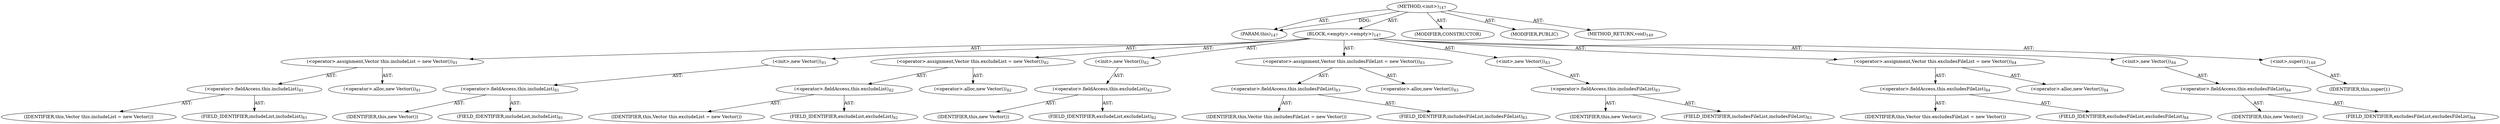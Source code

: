 digraph "&lt;init&gt;" {  
"111669149704" [label = <(METHOD,&lt;init&gt;)<SUB>147</SUB>> ]
"115964117014" [label = <(PARAM,this)<SUB>147</SUB>> ]
"25769803790" [label = <(BLOCK,&lt;empty&gt;,&lt;empty&gt;)<SUB>147</SUB>> ]
"30064771121" [label = <(&lt;operator&gt;.assignment,Vector this.includeList = new Vector())<SUB>81</SUB>> ]
"30064771122" [label = <(&lt;operator&gt;.fieldAccess,this.includeList)<SUB>81</SUB>> ]
"68719476829" [label = <(IDENTIFIER,this,Vector this.includeList = new Vector())> ]
"55834574865" [label = <(FIELD_IDENTIFIER,includeList,includeList)<SUB>81</SUB>> ]
"30064771123" [label = <(&lt;operator&gt;.alloc,new Vector())<SUB>81</SUB>> ]
"30064771124" [label = <(&lt;init&gt;,new Vector())<SUB>81</SUB>> ]
"30064771125" [label = <(&lt;operator&gt;.fieldAccess,this.includeList)<SUB>81</SUB>> ]
"68719476830" [label = <(IDENTIFIER,this,new Vector())> ]
"55834574866" [label = <(FIELD_IDENTIFIER,includeList,includeList)<SUB>81</SUB>> ]
"30064771126" [label = <(&lt;operator&gt;.assignment,Vector this.excludeList = new Vector())<SUB>82</SUB>> ]
"30064771127" [label = <(&lt;operator&gt;.fieldAccess,this.excludeList)<SUB>82</SUB>> ]
"68719476831" [label = <(IDENTIFIER,this,Vector this.excludeList = new Vector())> ]
"55834574867" [label = <(FIELD_IDENTIFIER,excludeList,excludeList)<SUB>82</SUB>> ]
"30064771128" [label = <(&lt;operator&gt;.alloc,new Vector())<SUB>82</SUB>> ]
"30064771129" [label = <(&lt;init&gt;,new Vector())<SUB>82</SUB>> ]
"30064771130" [label = <(&lt;operator&gt;.fieldAccess,this.excludeList)<SUB>82</SUB>> ]
"68719476832" [label = <(IDENTIFIER,this,new Vector())> ]
"55834574868" [label = <(FIELD_IDENTIFIER,excludeList,excludeList)<SUB>82</SUB>> ]
"30064771131" [label = <(&lt;operator&gt;.assignment,Vector this.includesFileList = new Vector())<SUB>83</SUB>> ]
"30064771132" [label = <(&lt;operator&gt;.fieldAccess,this.includesFileList)<SUB>83</SUB>> ]
"68719476833" [label = <(IDENTIFIER,this,Vector this.includesFileList = new Vector())> ]
"55834574869" [label = <(FIELD_IDENTIFIER,includesFileList,includesFileList)<SUB>83</SUB>> ]
"30064771133" [label = <(&lt;operator&gt;.alloc,new Vector())<SUB>83</SUB>> ]
"30064771134" [label = <(&lt;init&gt;,new Vector())<SUB>83</SUB>> ]
"30064771135" [label = <(&lt;operator&gt;.fieldAccess,this.includesFileList)<SUB>83</SUB>> ]
"68719476834" [label = <(IDENTIFIER,this,new Vector())> ]
"55834574870" [label = <(FIELD_IDENTIFIER,includesFileList,includesFileList)<SUB>83</SUB>> ]
"30064771136" [label = <(&lt;operator&gt;.assignment,Vector this.excludesFileList = new Vector())<SUB>84</SUB>> ]
"30064771137" [label = <(&lt;operator&gt;.fieldAccess,this.excludesFileList)<SUB>84</SUB>> ]
"68719476835" [label = <(IDENTIFIER,this,Vector this.excludesFileList = new Vector())> ]
"55834574871" [label = <(FIELD_IDENTIFIER,excludesFileList,excludesFileList)<SUB>84</SUB>> ]
"30064771138" [label = <(&lt;operator&gt;.alloc,new Vector())<SUB>84</SUB>> ]
"30064771139" [label = <(&lt;init&gt;,new Vector())<SUB>84</SUB>> ]
"30064771140" [label = <(&lt;operator&gt;.fieldAccess,this.excludesFileList)<SUB>84</SUB>> ]
"68719476836" [label = <(IDENTIFIER,this,new Vector())> ]
"55834574872" [label = <(FIELD_IDENTIFIER,excludesFileList,excludesFileList)<SUB>84</SUB>> ]
"30064771072" [label = <(&lt;init&gt;,super();)<SUB>148</SUB>> ]
"68719476795" [label = <(IDENTIFIER,this,super();)> ]
"133143986200" [label = <(MODIFIER,CONSTRUCTOR)> ]
"133143986201" [label = <(MODIFIER,PUBLIC)> ]
"128849018888" [label = <(METHOD_RETURN,void)<SUB>149</SUB>> ]
  "111669149704" -> "115964117014"  [ label = "AST: "] 
  "111669149704" -> "25769803790"  [ label = "AST: "] 
  "111669149704" -> "133143986200"  [ label = "AST: "] 
  "111669149704" -> "133143986201"  [ label = "AST: "] 
  "111669149704" -> "128849018888"  [ label = "AST: "] 
  "25769803790" -> "30064771121"  [ label = "AST: "] 
  "25769803790" -> "30064771124"  [ label = "AST: "] 
  "25769803790" -> "30064771126"  [ label = "AST: "] 
  "25769803790" -> "30064771129"  [ label = "AST: "] 
  "25769803790" -> "30064771131"  [ label = "AST: "] 
  "25769803790" -> "30064771134"  [ label = "AST: "] 
  "25769803790" -> "30064771136"  [ label = "AST: "] 
  "25769803790" -> "30064771139"  [ label = "AST: "] 
  "25769803790" -> "30064771072"  [ label = "AST: "] 
  "30064771121" -> "30064771122"  [ label = "AST: "] 
  "30064771121" -> "30064771123"  [ label = "AST: "] 
  "30064771122" -> "68719476829"  [ label = "AST: "] 
  "30064771122" -> "55834574865"  [ label = "AST: "] 
  "30064771124" -> "30064771125"  [ label = "AST: "] 
  "30064771125" -> "68719476830"  [ label = "AST: "] 
  "30064771125" -> "55834574866"  [ label = "AST: "] 
  "30064771126" -> "30064771127"  [ label = "AST: "] 
  "30064771126" -> "30064771128"  [ label = "AST: "] 
  "30064771127" -> "68719476831"  [ label = "AST: "] 
  "30064771127" -> "55834574867"  [ label = "AST: "] 
  "30064771129" -> "30064771130"  [ label = "AST: "] 
  "30064771130" -> "68719476832"  [ label = "AST: "] 
  "30064771130" -> "55834574868"  [ label = "AST: "] 
  "30064771131" -> "30064771132"  [ label = "AST: "] 
  "30064771131" -> "30064771133"  [ label = "AST: "] 
  "30064771132" -> "68719476833"  [ label = "AST: "] 
  "30064771132" -> "55834574869"  [ label = "AST: "] 
  "30064771134" -> "30064771135"  [ label = "AST: "] 
  "30064771135" -> "68719476834"  [ label = "AST: "] 
  "30064771135" -> "55834574870"  [ label = "AST: "] 
  "30064771136" -> "30064771137"  [ label = "AST: "] 
  "30064771136" -> "30064771138"  [ label = "AST: "] 
  "30064771137" -> "68719476835"  [ label = "AST: "] 
  "30064771137" -> "55834574871"  [ label = "AST: "] 
  "30064771139" -> "30064771140"  [ label = "AST: "] 
  "30064771140" -> "68719476836"  [ label = "AST: "] 
  "30064771140" -> "55834574872"  [ label = "AST: "] 
  "30064771072" -> "68719476795"  [ label = "AST: "] 
  "111669149704" -> "115964117014"  [ label = "DDG: "] 
}
